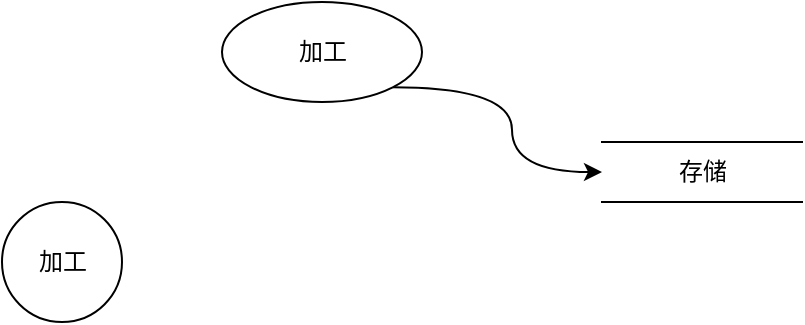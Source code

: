 <mxfile version="20.2.7" type="github">
  <diagram id="b3YHfSE5Qi8QKHrm68tt" name="第 1 页">
    <mxGraphModel dx="2062" dy="772" grid="1" gridSize="10" guides="1" tooltips="1" connect="1" arrows="1" fold="1" page="1" pageScale="1" pageWidth="827" pageHeight="1169" math="0" shadow="0">
      <root>
        <mxCell id="0" />
        <mxCell id="1" parent="0" />
        <mxCell id="LflAodZAMxYwxjl7hSVP-6" style="edgeStyle=orthogonalEdgeStyle;rounded=0;orthogonalLoop=1;jettySize=auto;html=1;exitX=1;exitY=1;exitDx=0;exitDy=0;entryX=0;entryY=0.5;entryDx=0;entryDy=0;curved=1;" edge="1" parent="1" source="CtBOCTSx7lca-gWaE_gZ-5" target="CtBOCTSx7lca-gWaE_gZ-14">
          <mxGeometry relative="1" as="geometry" />
        </mxCell>
        <mxCell id="CtBOCTSx7lca-gWaE_gZ-5" value="加工" style="shape=ellipse;html=1;dashed=0;whitespace=wrap;perimeter=ellipsePerimeter;" parent="1" vertex="1">
          <mxGeometry x="200" y="180" width="100" height="50" as="geometry" />
        </mxCell>
        <mxCell id="CtBOCTSx7lca-gWaE_gZ-14" value="存储" style="html=1;dashed=0;whitespace=wrap;shape=partialRectangle;right=0;left=0;" parent="1" vertex="1">
          <mxGeometry x="390" y="250" width="100" height="30" as="geometry" />
        </mxCell>
        <mxCell id="LflAodZAMxYwxjl7hSVP-3" value="加工" style="shape=ellipse;html=1;dashed=0;whitespace=wrap;aspect=fixed;perimeter=ellipsePerimeter;" vertex="1" parent="1">
          <mxGeometry x="90" y="280" width="60" height="60" as="geometry" />
        </mxCell>
      </root>
    </mxGraphModel>
  </diagram>
</mxfile>
